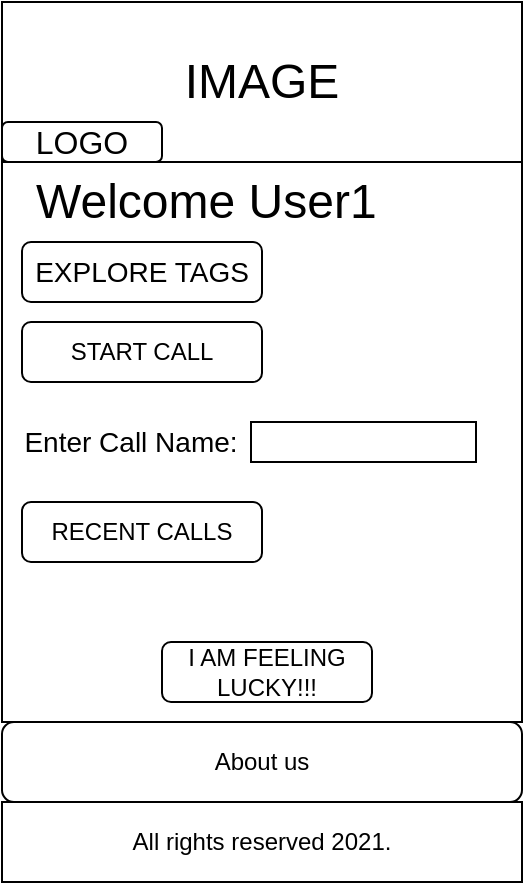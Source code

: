 <mxfile version="14.4.3" type="device"><diagram name="Page-1" id="03018318-947c-dd8e-b7a3-06fadd420f32"><mxGraphModel dx="2048" dy="638" grid="1" gridSize="10" guides="1" tooltips="1" connect="1" arrows="1" fold="1" page="1" pageScale="1" pageWidth="1100" pageHeight="850" background="#ffffff" math="0" shadow="0"><root><mxCell id="0"/><mxCell id="1" parent="0"/><mxCell id="UzBa_a379_UsBg93KTNn-10" value="" style="rounded=0;whiteSpace=wrap;html=1;" parent="1" vertex="1"><mxGeometry x="-30" y="190" width="260" height="280" as="geometry"/></mxCell><mxCell id="b-jufonRdxzOg6XVN3WO-2" value="&lt;font style=&quot;font-size: 24px&quot;&gt;IMAGE&lt;/font&gt;" style="rounded=0;whiteSpace=wrap;html=1;" parent="1" vertex="1"><mxGeometry x="-30" y="110" width="260" height="80" as="geometry"/></mxCell><mxCell id="b-jufonRdxzOg6XVN3WO-3" value="&lt;font size=&quot;3&quot;&gt;LOGO&lt;/font&gt;" style="rounded=1;whiteSpace=wrap;html=1;" parent="1" vertex="1"><mxGeometry x="-30" y="170" width="80" height="20" as="geometry"/></mxCell><mxCell id="b-jufonRdxzOg6XVN3WO-12" value="&lt;font style=&quot;font-size: 24px&quot;&gt;Welcome User1&amp;nbsp;&lt;/font&gt;" style="text;html=1;align=center;verticalAlign=middle;resizable=0;points=[];autosize=1;" parent="1" vertex="1"><mxGeometry x="-20" y="200" width="190" height="20" as="geometry"/></mxCell><mxCell id="b-jufonRdxzOg6XVN3WO-14" value="&lt;font style=&quot;font-size: 12px&quot;&gt;I AM FEELING LUCKY!!!&lt;/font&gt;" style="rounded=1;whiteSpace=wrap;html=1;" parent="1" vertex="1"><mxGeometry x="50" y="430" width="105" height="30" as="geometry"/></mxCell><mxCell id="b-jufonRdxzOg6XVN3WO-10" value="All rights reserved 2021." style="rounded=0;whiteSpace=wrap;html=1;" parent="1" vertex="1"><mxGeometry x="-30" y="510" width="260" height="40" as="geometry"/></mxCell><mxCell id="b-jufonRdxzOg6XVN3WO-15" value="About us" style="rounded=1;whiteSpace=wrap;html=1;" parent="1" vertex="1"><mxGeometry x="-30" y="470" width="260" height="40" as="geometry"/></mxCell><mxCell id="UzBa_a379_UsBg93KTNn-4" value="&lt;font style=&quot;font-size: 14px&quot;&gt;EXPLORE TAGS&lt;/font&gt;" style="rounded=1;whiteSpace=wrap;html=1;" parent="1" vertex="1"><mxGeometry x="-20" y="230" width="120" height="30" as="geometry"/></mxCell><mxCell id="UzBa_a379_UsBg93KTNn-5" value="START CALL" style="rounded=1;whiteSpace=wrap;html=1;" parent="1" vertex="1"><mxGeometry x="-20" y="270" width="120" height="30" as="geometry"/></mxCell><mxCell id="UzBa_a379_UsBg93KTNn-7" value="" style="rounded=0;whiteSpace=wrap;html=1;" parent="1" vertex="1"><mxGeometry x="94.5" y="320" width="112.5" height="20" as="geometry"/></mxCell><mxCell id="UzBa_a379_UsBg93KTNn-8" value="&lt;font style=&quot;font-size: 14px&quot;&gt;Enter Call Name:&lt;/font&gt;" style="text;html=1;align=center;verticalAlign=middle;resizable=0;points=[];autosize=1;" parent="1" vertex="1"><mxGeometry x="-26.5" y="320" width="120" height="20" as="geometry"/></mxCell><mxCell id="UzBa_a379_UsBg93KTNn-11" value="&lt;font style=&quot;font-size: 12px&quot;&gt;RECENT CALLS&lt;/font&gt;" style="rounded=1;whiteSpace=wrap;html=1;" parent="1" vertex="1"><mxGeometry x="-20" y="360" width="120" height="30" as="geometry"/></mxCell></root></mxGraphModel></diagram></mxfile>